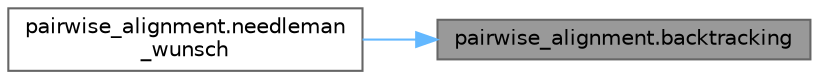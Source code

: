 digraph "pairwise_alignment.backtracking"
{
 // LATEX_PDF_SIZE
  bgcolor="transparent";
  edge [fontname=Helvetica,fontsize=10,labelfontname=Helvetica,labelfontsize=10];
  node [fontname=Helvetica,fontsize=10,shape=box,height=0.2,width=0.4];
  rankdir="RL";
  Node1 [id="Node000001",label="pairwise_alignment.backtracking",height=0.2,width=0.4,color="gray40", fillcolor="grey60", style="filled", fontcolor="black",tooltip="Trace back through matrix to find optimal alignment."];
  Node1 -> Node2 [id="edge2_Node000001_Node000002",dir="back",color="steelblue1",style="solid",tooltip=" "];
  Node2 [id="Node000002",label="pairwise_alignment.needleman\l_wunsch",height=0.2,width=0.4,color="grey40", fillcolor="white", style="filled",URL="$namespacepairwise__alignment.html#aad76ae366cbff49a74aff4d6ba38fb96",tooltip="Perform Needleman-Wunsch global sequence alignment."];
}
